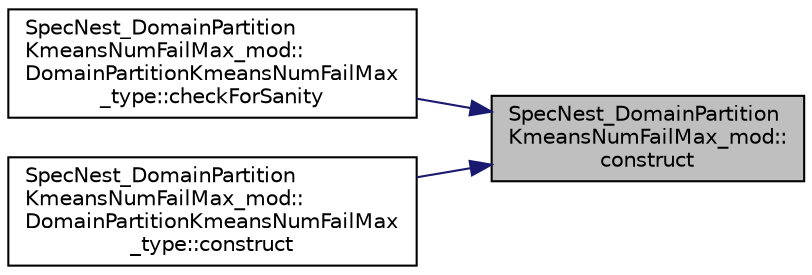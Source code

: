 digraph "SpecNest_DomainPartitionKmeansNumFailMax_mod::construct"
{
 // LATEX_PDF_SIZE
  edge [fontname="Helvetica",fontsize="10",labelfontname="Helvetica",labelfontsize="10"];
  node [fontname="Helvetica",fontsize="10",shape=record];
  rankdir="RL";
  Node1 [label="SpecNest_DomainPartition\lKmeansNumFailMax_mod::\lconstruct",height=0.2,width=0.4,color="black", fillcolor="grey75", style="filled", fontcolor="black",tooltip=" "];
  Node1 -> Node2 [dir="back",color="midnightblue",fontsize="10",style="solid",fontname="Helvetica"];
  Node2 [label="SpecNest_DomainPartition\lKmeansNumFailMax_mod::\lDomainPartitionKmeansNumFailMax\l_type::checkForSanity",height=0.2,width=0.4,color="black", fillcolor="white", style="filled",URL="$structSpecNest__DomainPartitionKmeansNumFailMax__mod_1_1DomainPartitionKmeansNumFailMax__type.html#afc7db8979e2cf63408fa41a678fff98f",tooltip=" "];
  Node1 -> Node3 [dir="back",color="midnightblue",fontsize="10",style="solid",fontname="Helvetica"];
  Node3 [label="SpecNest_DomainPartition\lKmeansNumFailMax_mod::\lDomainPartitionKmeansNumFailMax\l_type::construct",height=0.2,width=0.4,color="black", fillcolor="white", style="filled",URL="$structSpecNest__DomainPartitionKmeansNumFailMax__mod_1_1DomainPartitionKmeansNumFailMax__type.html#a4719bd708a79222ccc3a994af9548be1",tooltip=" "];
}
